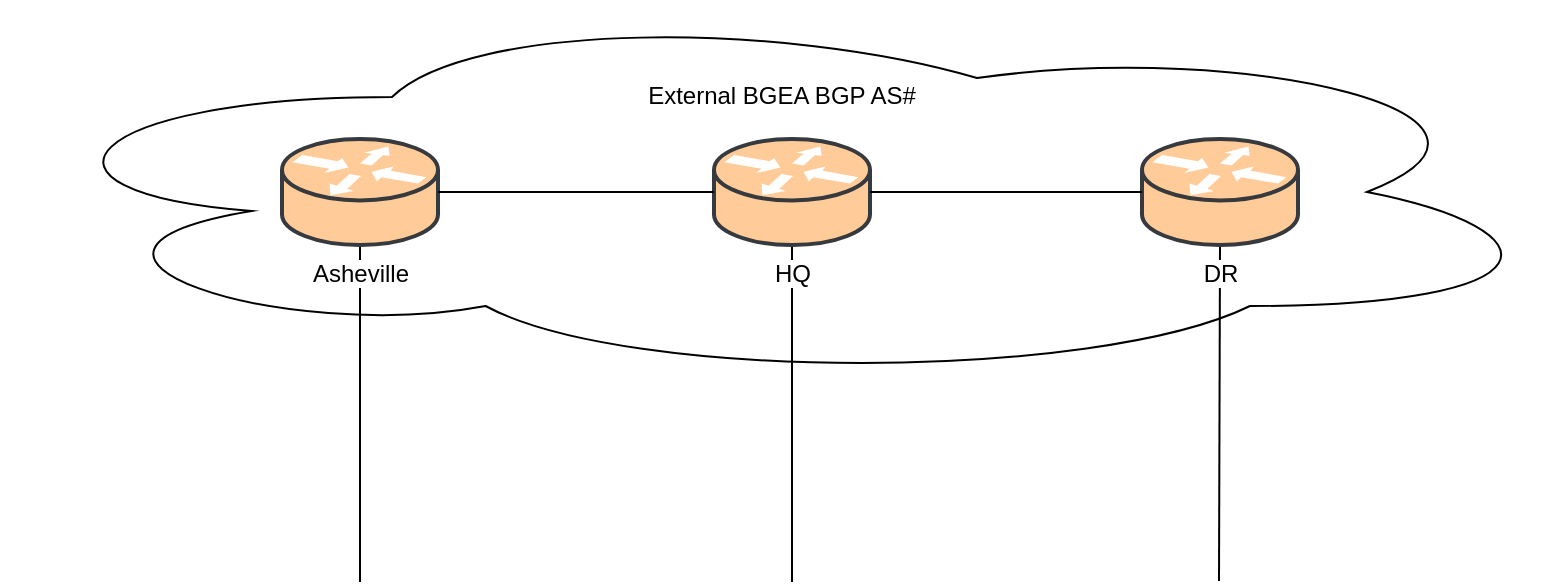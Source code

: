 <mxfile version="28.2.4">
  <diagram name="Page-1" id="4G7Jrc24bYsF_OHOj2GN">
    <mxGraphModel dx="1412" dy="737" grid="1" gridSize="10" guides="1" tooltips="1" connect="1" arrows="1" fold="1" page="1" pageScale="1" pageWidth="850" pageHeight="1100" math="0" shadow="0">
      <root>
        <mxCell id="0" />
        <mxCell id="1" parent="0" />
        <mxCell id="uTEQr7bpH9WWDBuf_HfT-5" value="" style="ellipse;shape=cloud;whiteSpace=wrap;html=1;" vertex="1" parent="1">
          <mxGeometry x="35" y="190" width="780" height="190" as="geometry" />
        </mxCell>
        <mxCell id="uTEQr7bpH9WWDBuf_HfT-12" value="" style="endArrow=none;html=1;rounded=0;entryX=0.5;entryY=1;entryDx=0;entryDy=0;entryPerimeter=0;" edge="1" parent="1" target="uTEQr7bpH9WWDBuf_HfT-3">
          <mxGeometry width="50" height="50" relative="1" as="geometry">
            <mxPoint x="643.5" y="479.5" as="sourcePoint" />
            <mxPoint x="643.5" y="311.5" as="targetPoint" />
          </mxGeometry>
        </mxCell>
        <mxCell id="uTEQr7bpH9WWDBuf_HfT-11" value="" style="endArrow=none;html=1;rounded=0;entryX=0.5;entryY=1;entryDx=0;entryDy=0;entryPerimeter=0;" edge="1" parent="1" target="uTEQr7bpH9WWDBuf_HfT-1">
          <mxGeometry width="50" height="50" relative="1" as="geometry">
            <mxPoint x="214" y="480" as="sourcePoint" />
            <mxPoint x="213.5" y="380" as="targetPoint" />
          </mxGeometry>
        </mxCell>
        <mxCell id="uTEQr7bpH9WWDBuf_HfT-10" value="" style="endArrow=none;html=1;rounded=0;entryX=0.5;entryY=1;entryDx=0;entryDy=0;entryPerimeter=0;" edge="1" parent="1" target="uTEQr7bpH9WWDBuf_HfT-2">
          <mxGeometry width="50" height="50" relative="1" as="geometry">
            <mxPoint x="430" y="480" as="sourcePoint" />
            <mxPoint x="460" y="250" as="targetPoint" />
          </mxGeometry>
        </mxCell>
        <mxCell id="uTEQr7bpH9WWDBuf_HfT-1" value="&lt;span style=&quot;background-color: light-dark(#ffffff, var(--ge-dark-color, #121212));&quot;&gt;Asheville&lt;/span&gt;" style="shape=mxgraph.cisco.routers.router;sketch=0;html=1;pointerEvents=1;dashed=0;fillColor=#ffcc99;strokeColor=#36393d;strokeWidth=2;verticalLabelPosition=bottom;verticalAlign=top;align=center;outlineConnect=0;" vertex="1" parent="1">
          <mxGeometry x="175" y="258.5" width="78" height="53" as="geometry" />
        </mxCell>
        <mxCell id="uTEQr7bpH9WWDBuf_HfT-2" value="&lt;span style=&quot;background-color: light-dark(#ffffff, var(--ge-dark-color, #121212));&quot;&gt;HQ&lt;/span&gt;" style="shape=mxgraph.cisco.routers.router;sketch=0;html=1;pointerEvents=1;dashed=0;fillColor=#ffcc99;strokeColor=#36393d;strokeWidth=2;verticalLabelPosition=bottom;verticalAlign=top;align=center;outlineConnect=0;" vertex="1" parent="1">
          <mxGeometry x="391" y="258.5" width="78" height="53" as="geometry" />
        </mxCell>
        <mxCell id="uTEQr7bpH9WWDBuf_HfT-3" value="&lt;span style=&quot;background-color: light-dark(#ffffff, var(--ge-dark-color, #121212));&quot;&gt;DR&lt;/span&gt;" style="shape=mxgraph.cisco.routers.router;sketch=0;html=1;pointerEvents=1;dashed=0;fillColor=#ffcc99;strokeColor=#36393d;strokeWidth=2;verticalLabelPosition=bottom;verticalAlign=top;align=center;outlineConnect=0;" vertex="1" parent="1">
          <mxGeometry x="605" y="258.5" width="78" height="53" as="geometry" />
        </mxCell>
        <mxCell id="uTEQr7bpH9WWDBuf_HfT-6" value="External BGEA BGP AS#&lt;div&gt;&lt;br&gt;&lt;/div&gt;" style="text;html=1;align=center;verticalAlign=middle;whiteSpace=wrap;rounded=0;" vertex="1" parent="1">
          <mxGeometry x="355" y="228.5" width="140" height="30" as="geometry" />
        </mxCell>
        <mxCell id="uTEQr7bpH9WWDBuf_HfT-8" style="edgeStyle=orthogonalEdgeStyle;rounded=0;orthogonalLoop=1;jettySize=auto;html=1;exitX=0;exitY=0.5;exitDx=0;exitDy=0;exitPerimeter=0;entryX=1;entryY=0.5;entryDx=0;entryDy=0;entryPerimeter=0;endArrow=none;endFill=0;" edge="1" parent="1" source="uTEQr7bpH9WWDBuf_HfT-2" target="uTEQr7bpH9WWDBuf_HfT-1">
          <mxGeometry relative="1" as="geometry" />
        </mxCell>
        <mxCell id="uTEQr7bpH9WWDBuf_HfT-9" style="edgeStyle=orthogonalEdgeStyle;rounded=0;orthogonalLoop=1;jettySize=auto;html=1;exitX=0;exitY=0.5;exitDx=0;exitDy=0;exitPerimeter=0;entryX=1;entryY=0.5;entryDx=0;entryDy=0;entryPerimeter=0;endArrow=none;endFill=0;" edge="1" parent="1" source="uTEQr7bpH9WWDBuf_HfT-3" target="uTEQr7bpH9WWDBuf_HfT-2">
          <mxGeometry relative="1" as="geometry">
            <mxPoint x="605" y="284.5" as="sourcePoint" />
            <mxPoint x="467" y="284.5" as="targetPoint" />
          </mxGeometry>
        </mxCell>
      </root>
    </mxGraphModel>
  </diagram>
</mxfile>
